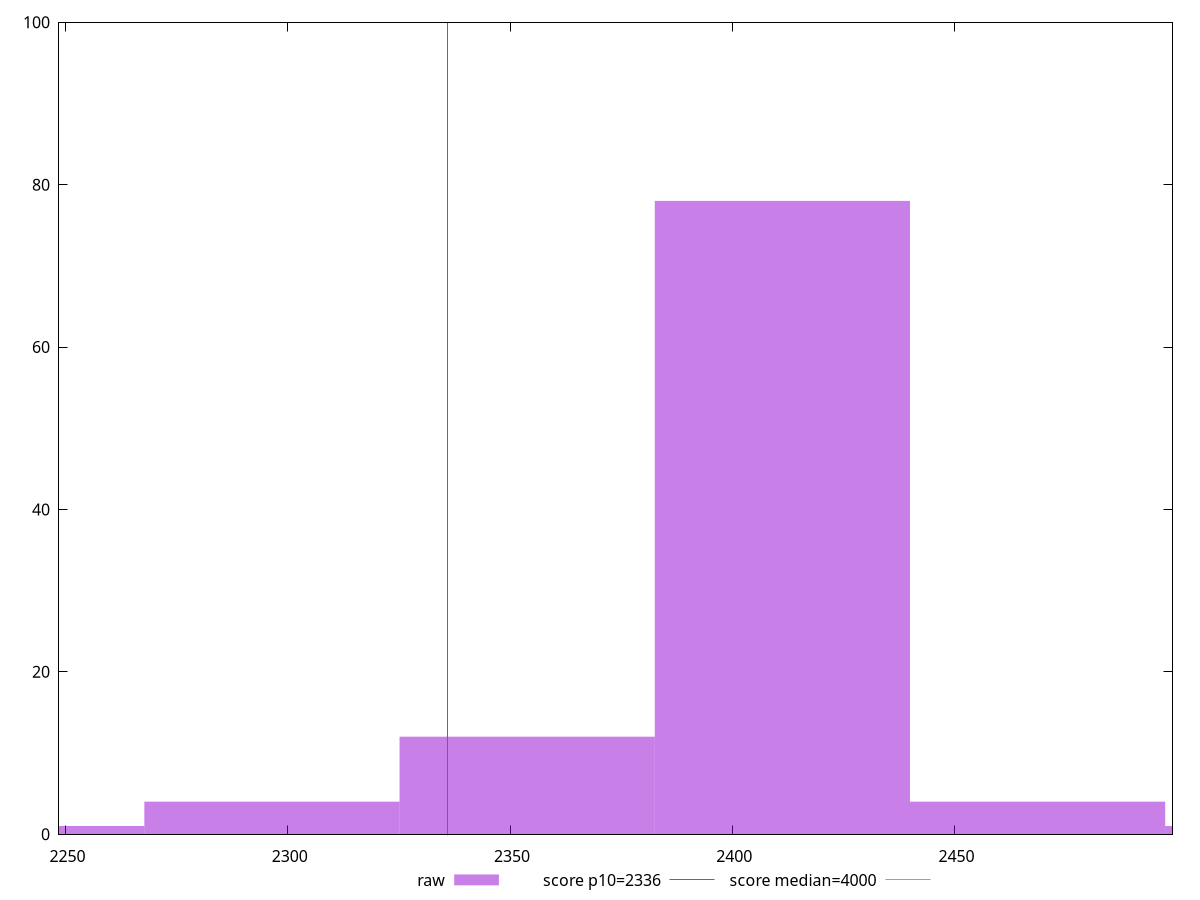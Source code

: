 reset

$raw <<EOF
2411.2618884817 78
2353.8508911368976 12
2468.6728858265024 4
2239.028896447293 1
2296.439893792095 4
2526.083883171305 1
EOF

set key outside below
set boxwidth 57.41099734480238
set xrange [2248.5371:2499.0225]
set yrange [0:100]
set trange [0:100]
set style fill transparent solid 0.5 noborder

set parametric
set terminal svg size 640, 490 enhanced background rgb 'white'
set output "report_00025_2021-02-22T21:38:55.199Z/first-contentful-paint/samples/pages+cached+noadtech+nomedia/raw/histogram.svg"

plot $raw title "raw" with boxes, \
     2336,t title "score p10=2336", \
     4000,t title "score median=4000"

reset
